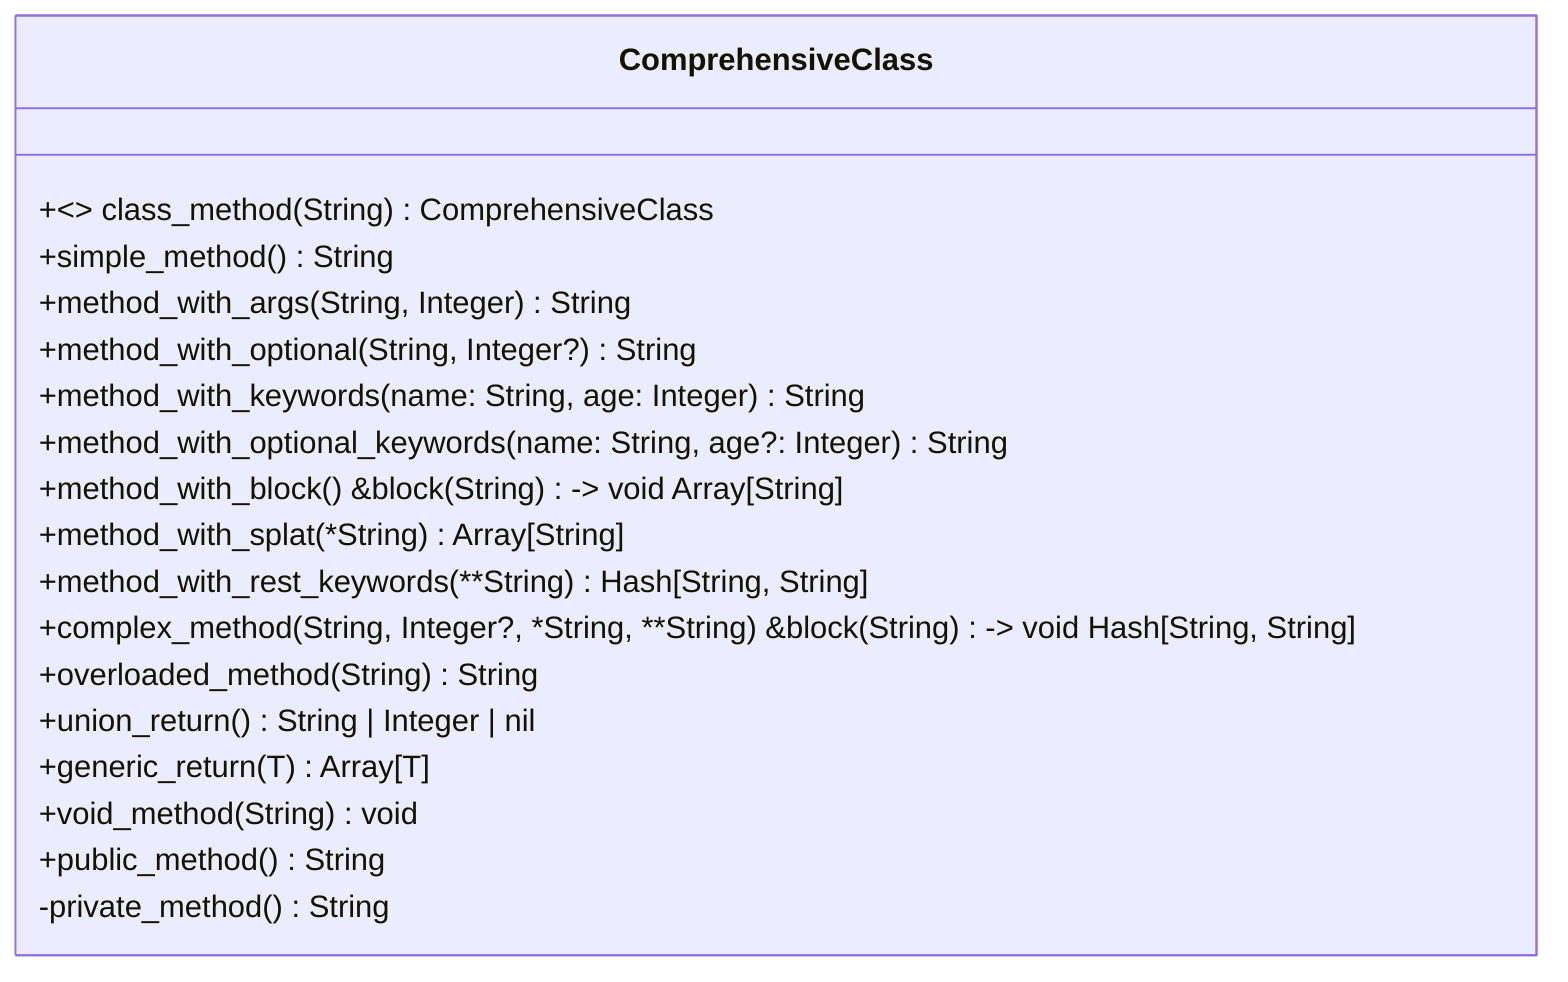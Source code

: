 classDiagram
    class ComprehensiveClass {
        +<<static>> class_method(String) ComprehensiveClass
        +simple_method() String
        +method_with_args(String, Integer) String
        +method_with_optional(String, Integer?) String
        +method_with_keywords(name: String, age: Integer) String
        +method_with_optional_keywords(name: String, age?: Integer) String
        +method_with_block() &block(String) -> void Array[String]
        +method_with_splat(*String) Array[String]
        +method_with_rest_keywords(**String) Hash[String, String]
        +complex_method(String, Integer?, *String, **String) &block(String) -> void Hash[String, String]
        +overloaded_method(String) String
        +union_return() String | Integer | nil
        +generic_return(T) Array[T]
        +void_method(String) void
        +public_method() String
        -private_method() String
    }